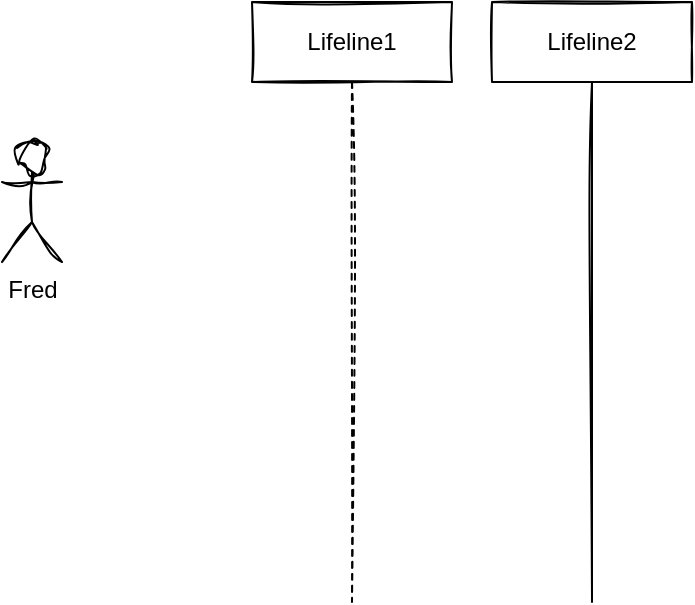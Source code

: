 <mxfile>
    <diagram id="SFpEsOZxjrD9UnM-bh4j" name="Page-1">
        <mxGraphModel dx="1086" dy="568" grid="1" gridSize="10" guides="1" tooltips="1" connect="1" arrows="1" fold="1" page="1" pageScale="1" pageWidth="850" pageHeight="1100" math="0" shadow="0">
            <root>
                <mxCell id="0"/>
                <mxCell id="1" parent="0"/>
                <mxCell id="2" value="Fred" style="shape=umlActor;verticalLabelPosition=bottom;verticalAlign=top;html=1;sketch=1;curveFitting=1;jiggle=2;" parent="1" vertex="1">
                    <mxGeometry x="80" y="160" width="30" height="60" as="geometry"/>
                </mxCell>
                <mxCell id="3" value="Lifeline1" style="shape=umlLifeline;perimeter=lifelinePerimeter;whiteSpace=wrap;html=1;container=1;collapsible=0;recursiveResize=0;outlineConnect=0;sketch=1;" parent="1" vertex="1">
                    <mxGeometry x="205" y="90" width="100" height="300" as="geometry"/>
                </mxCell>
                <mxCell id="4" value="Lifeline2" style="shape=umlLifeline;perimeter=lifelinePerimeter;whiteSpace=wrap;html=1;container=1;collapsible=0;recursiveResize=0;outlineConnect=0;lifelineDashed=0;sketch=1;" parent="1" vertex="1">
                    <mxGeometry x="325" y="90" width="100" height="300" as="geometry"/>
                </mxCell>
            </root>
        </mxGraphModel>
    </diagram>
</mxfile>